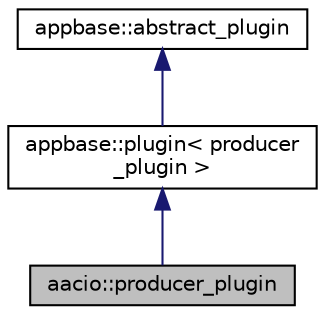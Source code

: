 digraph "aacio::producer_plugin"
{
  edge [fontname="Helvetica",fontsize="10",labelfontname="Helvetica",labelfontsize="10"];
  node [fontname="Helvetica",fontsize="10",shape=record];
  Node3 [label="aacio::producer_plugin",height=0.2,width=0.4,color="black", fillcolor="grey75", style="filled", fontcolor="black"];
  Node4 -> Node3 [dir="back",color="midnightblue",fontsize="10",style="solid",fontname="Helvetica"];
  Node4 [label="appbase::plugin\< producer\l_plugin \>",height=0.2,width=0.4,color="black", fillcolor="white", style="filled",URL="$classappbase_1_1plugin.html"];
  Node5 -> Node4 [dir="back",color="midnightblue",fontsize="10",style="solid",fontname="Helvetica"];
  Node5 [label="appbase::abstract_plugin",height=0.2,width=0.4,color="black", fillcolor="white", style="filled",URL="$classappbase_1_1abstract__plugin.html"];
}
